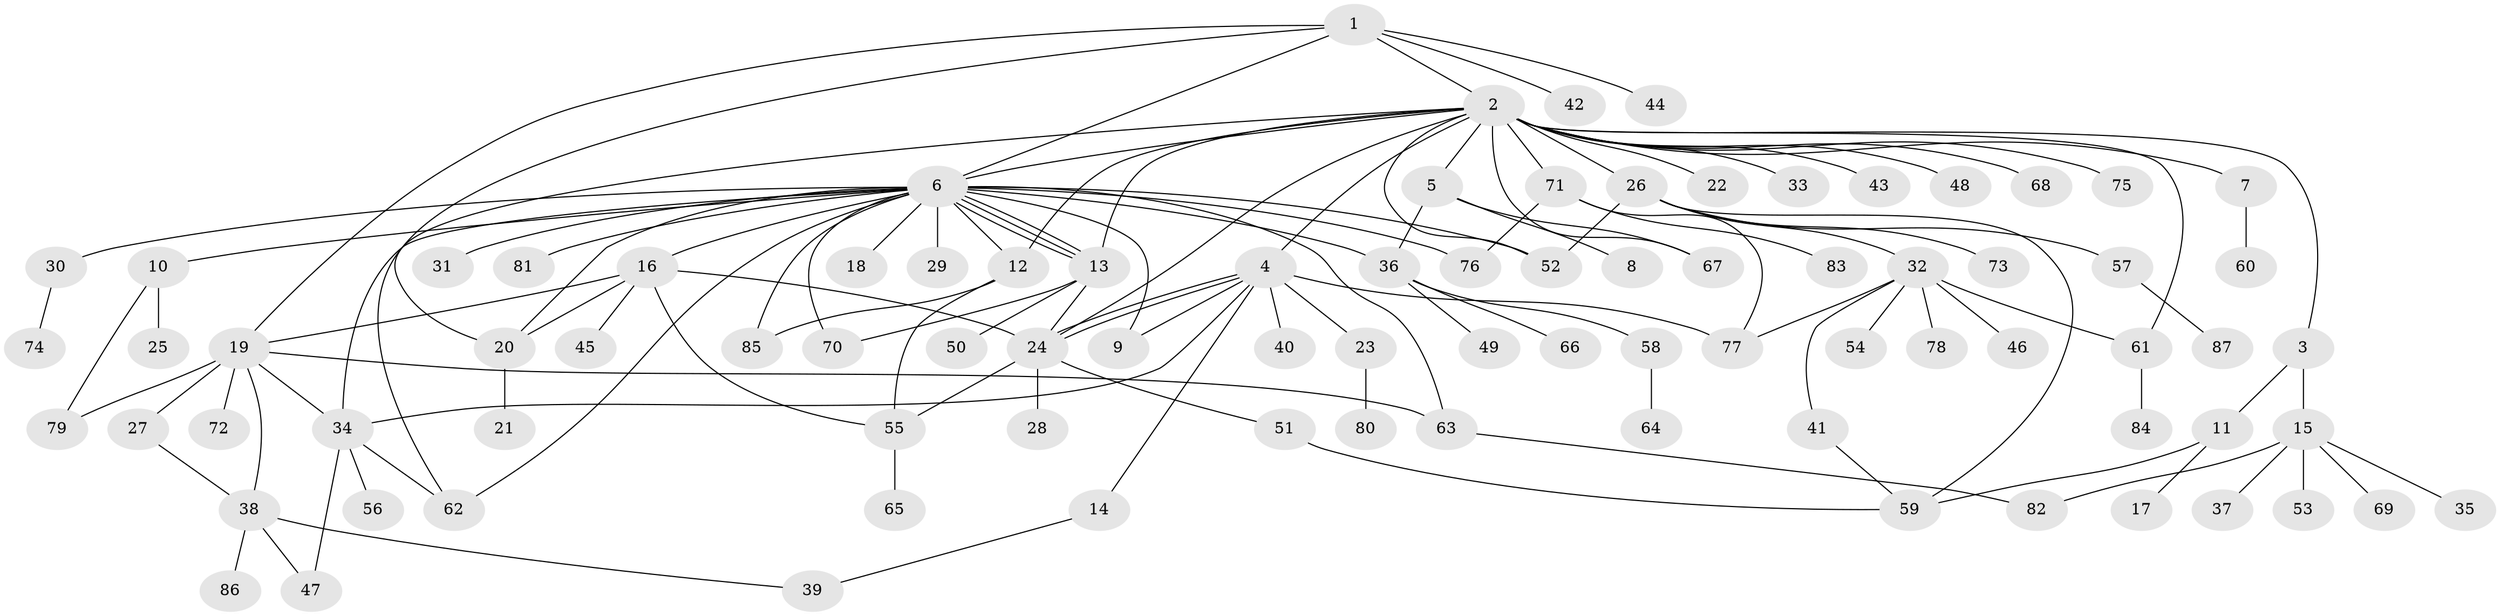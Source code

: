 // Generated by graph-tools (version 1.1) at 2025/35/03/09/25 02:35:49]
// undirected, 87 vertices, 124 edges
graph export_dot {
graph [start="1"]
  node [color=gray90,style=filled];
  1;
  2;
  3;
  4;
  5;
  6;
  7;
  8;
  9;
  10;
  11;
  12;
  13;
  14;
  15;
  16;
  17;
  18;
  19;
  20;
  21;
  22;
  23;
  24;
  25;
  26;
  27;
  28;
  29;
  30;
  31;
  32;
  33;
  34;
  35;
  36;
  37;
  38;
  39;
  40;
  41;
  42;
  43;
  44;
  45;
  46;
  47;
  48;
  49;
  50;
  51;
  52;
  53;
  54;
  55;
  56;
  57;
  58;
  59;
  60;
  61;
  62;
  63;
  64;
  65;
  66;
  67;
  68;
  69;
  70;
  71;
  72;
  73;
  74;
  75;
  76;
  77;
  78;
  79;
  80;
  81;
  82;
  83;
  84;
  85;
  86;
  87;
  1 -- 2;
  1 -- 6;
  1 -- 19;
  1 -- 20;
  1 -- 42;
  1 -- 44;
  2 -- 3;
  2 -- 4;
  2 -- 5;
  2 -- 6;
  2 -- 7;
  2 -- 12;
  2 -- 13;
  2 -- 22;
  2 -- 24;
  2 -- 26;
  2 -- 33;
  2 -- 43;
  2 -- 48;
  2 -- 52;
  2 -- 61;
  2 -- 62;
  2 -- 67;
  2 -- 68;
  2 -- 71;
  2 -- 75;
  3 -- 11;
  3 -- 15;
  4 -- 9;
  4 -- 14;
  4 -- 23;
  4 -- 24;
  4 -- 24;
  4 -- 34;
  4 -- 40;
  4 -- 77;
  5 -- 8;
  5 -- 36;
  5 -- 67;
  6 -- 9;
  6 -- 10;
  6 -- 12;
  6 -- 13;
  6 -- 13;
  6 -- 13;
  6 -- 16;
  6 -- 18;
  6 -- 20;
  6 -- 29;
  6 -- 30;
  6 -- 31;
  6 -- 34;
  6 -- 36;
  6 -- 52;
  6 -- 62;
  6 -- 63;
  6 -- 70;
  6 -- 76;
  6 -- 81;
  6 -- 85;
  7 -- 60;
  10 -- 25;
  10 -- 79;
  11 -- 17;
  11 -- 59;
  12 -- 55;
  12 -- 85;
  13 -- 24;
  13 -- 50;
  13 -- 70;
  14 -- 39;
  15 -- 35;
  15 -- 37;
  15 -- 53;
  15 -- 69;
  15 -- 82;
  16 -- 19;
  16 -- 20;
  16 -- 24;
  16 -- 45;
  16 -- 55;
  19 -- 27;
  19 -- 34;
  19 -- 38;
  19 -- 63;
  19 -- 72;
  19 -- 79;
  20 -- 21;
  23 -- 80;
  24 -- 28;
  24 -- 51;
  24 -- 55;
  26 -- 32;
  26 -- 52;
  26 -- 57;
  26 -- 59;
  26 -- 73;
  27 -- 38;
  30 -- 74;
  32 -- 41;
  32 -- 46;
  32 -- 54;
  32 -- 61;
  32 -- 77;
  32 -- 78;
  34 -- 47;
  34 -- 56;
  34 -- 62;
  36 -- 49;
  36 -- 58;
  36 -- 66;
  38 -- 39;
  38 -- 47;
  38 -- 86;
  41 -- 59;
  51 -- 59;
  55 -- 65;
  57 -- 87;
  58 -- 64;
  61 -- 84;
  63 -- 82;
  71 -- 76;
  71 -- 77;
  71 -- 83;
}
